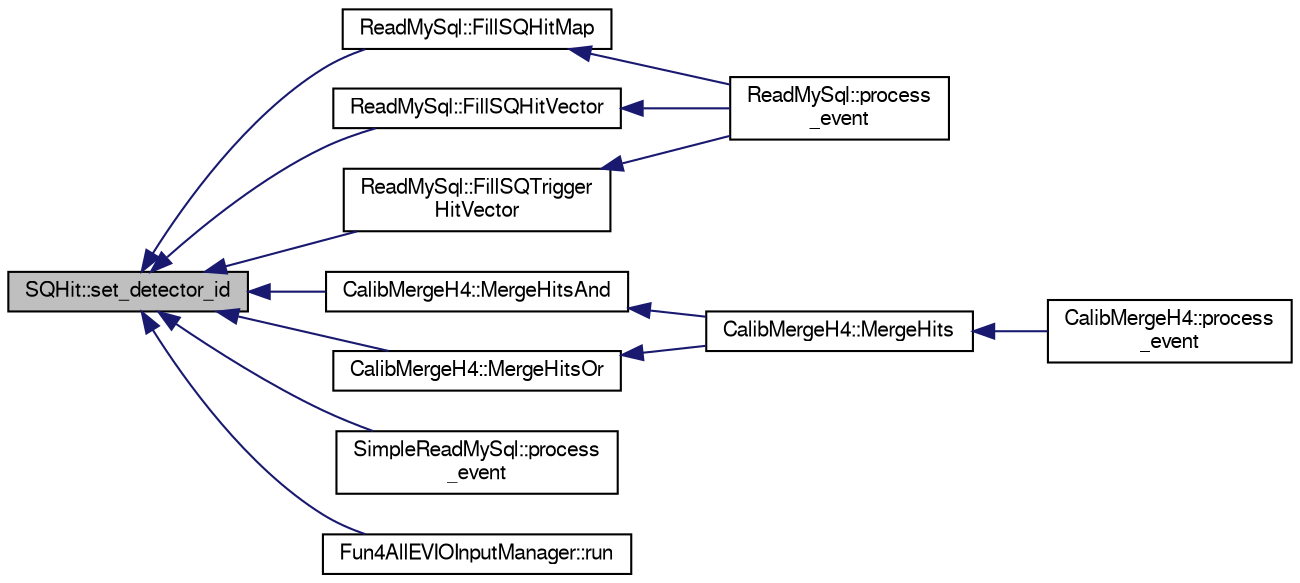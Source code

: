 digraph "SQHit::set_detector_id"
{
  bgcolor="transparent";
  edge [fontname="FreeSans",fontsize="10",labelfontname="FreeSans",labelfontsize="10"];
  node [fontname="FreeSans",fontsize="10",shape=record];
  rankdir="LR";
  Node1 [label="SQHit::set_detector_id",height=0.2,width=0.4,color="black", fillcolor="grey75", style="filled" fontcolor="black"];
  Node1 -> Node2 [dir="back",color="midnightblue",fontsize="10",style="solid",fontname="FreeSans"];
  Node2 [label="ReadMySql::FillSQHitMap",height=0.2,width=0.4,color="black",URL="$db/dda/classReadMySql.html#a8471cd9d896efdb04dffb6a47d431f6e"];
  Node2 -> Node3 [dir="back",color="midnightblue",fontsize="10",style="solid",fontname="FreeSans"];
  Node3 [label="ReadMySql::process\l_event",height=0.2,width=0.4,color="black",URL="$db/dda/classReadMySql.html#aef5367b1b70eb7b88d513750e78fc872"];
  Node1 -> Node4 [dir="back",color="midnightblue",fontsize="10",style="solid",fontname="FreeSans"];
  Node4 [label="ReadMySql::FillSQHitVector",height=0.2,width=0.4,color="black",URL="$db/dda/classReadMySql.html#a867fcdb2c8dc0344e80bba8019efd9bb"];
  Node4 -> Node3 [dir="back",color="midnightblue",fontsize="10",style="solid",fontname="FreeSans"];
  Node1 -> Node5 [dir="back",color="midnightblue",fontsize="10",style="solid",fontname="FreeSans"];
  Node5 [label="ReadMySql::FillSQTrigger\lHitVector",height=0.2,width=0.4,color="black",URL="$db/dda/classReadMySql.html#a2f214b751e2ce072c95fd37f14acab8d"];
  Node5 -> Node3 [dir="back",color="midnightblue",fontsize="10",style="solid",fontname="FreeSans"];
  Node1 -> Node6 [dir="back",color="midnightblue",fontsize="10",style="solid",fontname="FreeSans"];
  Node6 [label="CalibMergeH4::MergeHitsAnd",height=0.2,width=0.4,color="black",URL="$df/d49/classCalibMergeH4.html#a04cb3900f6782caa8dcb187a50b06ec0"];
  Node6 -> Node7 [dir="back",color="midnightblue",fontsize="10",style="solid",fontname="FreeSans"];
  Node7 [label="CalibMergeH4::MergeHits",height=0.2,width=0.4,color="black",URL="$df/d49/classCalibMergeH4.html#a7a0917c307806ea9966b30af1be934fd"];
  Node7 -> Node8 [dir="back",color="midnightblue",fontsize="10",style="solid",fontname="FreeSans"];
  Node8 [label="CalibMergeH4::process\l_event",height=0.2,width=0.4,color="black",URL="$df/d49/classCalibMergeH4.html#a33959572b7e56019a5adeb354e11d08f"];
  Node1 -> Node9 [dir="back",color="midnightblue",fontsize="10",style="solid",fontname="FreeSans"];
  Node9 [label="CalibMergeH4::MergeHitsOr",height=0.2,width=0.4,color="black",URL="$df/d49/classCalibMergeH4.html#a15ba392457b428ba62c20e0b0cb39d7a"];
  Node9 -> Node7 [dir="back",color="midnightblue",fontsize="10",style="solid",fontname="FreeSans"];
  Node1 -> Node10 [dir="back",color="midnightblue",fontsize="10",style="solid",fontname="FreeSans"];
  Node10 [label="SimpleReadMySql::process\l_event",height=0.2,width=0.4,color="black",URL="$d0/d68/classSimpleReadMySql.html#a80b8383438a4d0c279abec571ba39f84"];
  Node1 -> Node11 [dir="back",color="midnightblue",fontsize="10",style="solid",fontname="FreeSans"];
  Node11 [label="Fun4AllEVIOInputManager::run",height=0.2,width=0.4,color="black",URL="$d3/d97/classFun4AllEVIOInputManager.html#af61a28facba084aad29bf788ef2d28e7"];
}
